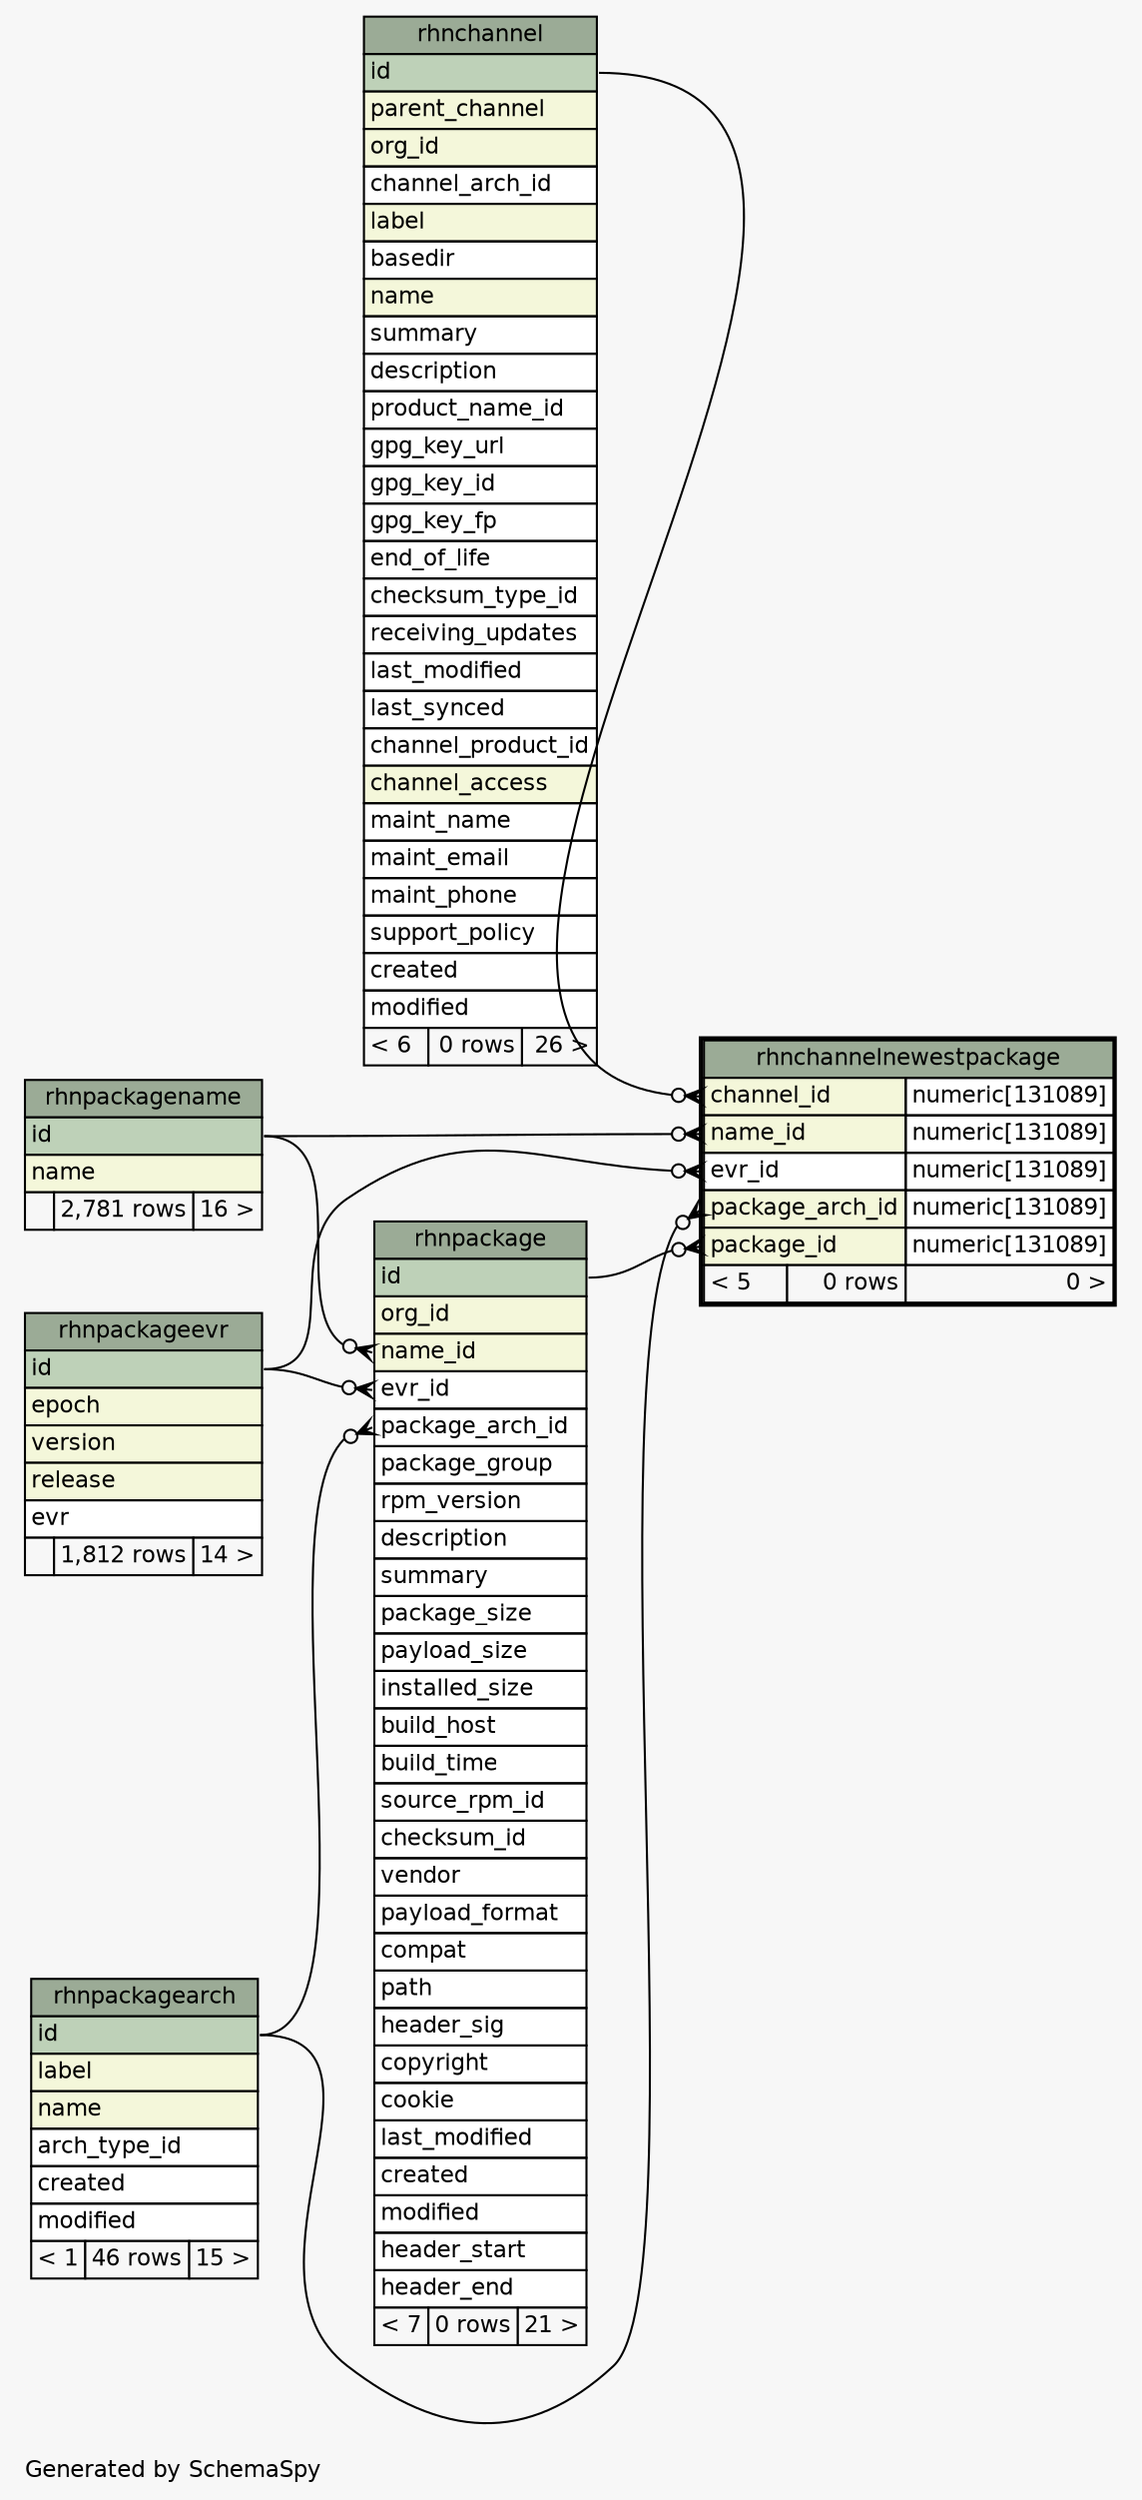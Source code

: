 // dot 2.26.0 on Linux 2.6.32-696.6.3.el6.x86_64
// SchemaSpy rev 590
digraph "oneDegreeRelationshipsDiagram" {
  graph [
    rankdir="RL"
    bgcolor="#f7f7f7"
    label="\nGenerated by SchemaSpy"
    labeljust="l"
    nodesep="0.18"
    ranksep="0.46"
    fontname="Helvetica"
    fontsize="11"
  ];
  node [
    fontname="Helvetica"
    fontsize="11"
    shape="plaintext"
  ];
  edge [
    arrowsize="0.8"
  ];
  "rhnchannelnewestpackage":"channel_id":w -> "rhnchannel":"id":e [arrowhead=none dir=back arrowtail=crowodot];
  "rhnchannelnewestpackage":"evr_id":w -> "rhnpackageevr":"id":e [arrowhead=none dir=back arrowtail=crowodot];
  "rhnchannelnewestpackage":"name_id":w -> "rhnpackagename":"id":e [arrowhead=none dir=back arrowtail=crowodot];
  "rhnchannelnewestpackage":"package_arch_id":w -> "rhnpackagearch":"id":e [arrowhead=none dir=back arrowtail=crowodot];
  "rhnchannelnewestpackage":"package_id":w -> "rhnpackage":"id":e [arrowhead=none dir=back arrowtail=crowodot];
  "rhnpackage":"evr_id":w -> "rhnpackageevr":"id":e [arrowhead=none dir=back arrowtail=crowodot];
  "rhnpackage":"name_id":w -> "rhnpackagename":"id":e [arrowhead=none dir=back arrowtail=crowodot];
  "rhnpackage":"package_arch_id":w -> "rhnpackagearch":"id":e [arrowhead=none dir=back arrowtail=crowodot];
  "rhnchannel" [
    label=<
    <TABLE BORDER="0" CELLBORDER="1" CELLSPACING="0" BGCOLOR="#ffffff">
      <TR><TD COLSPAN="3" BGCOLOR="#9bab96" ALIGN="CENTER">rhnchannel</TD></TR>
      <TR><TD PORT="id" COLSPAN="3" BGCOLOR="#bed1b8" ALIGN="LEFT">id</TD></TR>
      <TR><TD PORT="parent_channel" COLSPAN="3" BGCOLOR="#f4f7da" ALIGN="LEFT">parent_channel</TD></TR>
      <TR><TD PORT="org_id" COLSPAN="3" BGCOLOR="#f4f7da" ALIGN="LEFT">org_id</TD></TR>
      <TR><TD PORT="channel_arch_id" COLSPAN="3" ALIGN="LEFT">channel_arch_id</TD></TR>
      <TR><TD PORT="label" COLSPAN="3" BGCOLOR="#f4f7da" ALIGN="LEFT">label</TD></TR>
      <TR><TD PORT="basedir" COLSPAN="3" ALIGN="LEFT">basedir</TD></TR>
      <TR><TD PORT="name" COLSPAN="3" BGCOLOR="#f4f7da" ALIGN="LEFT">name</TD></TR>
      <TR><TD PORT="summary" COLSPAN="3" ALIGN="LEFT">summary</TD></TR>
      <TR><TD PORT="description" COLSPAN="3" ALIGN="LEFT">description</TD></TR>
      <TR><TD PORT="product_name_id" COLSPAN="3" ALIGN="LEFT">product_name_id</TD></TR>
      <TR><TD PORT="gpg_key_url" COLSPAN="3" ALIGN="LEFT">gpg_key_url</TD></TR>
      <TR><TD PORT="gpg_key_id" COLSPAN="3" ALIGN="LEFT">gpg_key_id</TD></TR>
      <TR><TD PORT="gpg_key_fp" COLSPAN="3" ALIGN="LEFT">gpg_key_fp</TD></TR>
      <TR><TD PORT="end_of_life" COLSPAN="3" ALIGN="LEFT">end_of_life</TD></TR>
      <TR><TD PORT="checksum_type_id" COLSPAN="3" ALIGN="LEFT">checksum_type_id</TD></TR>
      <TR><TD PORT="receiving_updates" COLSPAN="3" ALIGN="LEFT">receiving_updates</TD></TR>
      <TR><TD PORT="last_modified" COLSPAN="3" ALIGN="LEFT">last_modified</TD></TR>
      <TR><TD PORT="last_synced" COLSPAN="3" ALIGN="LEFT">last_synced</TD></TR>
      <TR><TD PORT="channel_product_id" COLSPAN="3" ALIGN="LEFT">channel_product_id</TD></TR>
      <TR><TD PORT="channel_access" COLSPAN="3" BGCOLOR="#f4f7da" ALIGN="LEFT">channel_access</TD></TR>
      <TR><TD PORT="maint_name" COLSPAN="3" ALIGN="LEFT">maint_name</TD></TR>
      <TR><TD PORT="maint_email" COLSPAN="3" ALIGN="LEFT">maint_email</TD></TR>
      <TR><TD PORT="maint_phone" COLSPAN="3" ALIGN="LEFT">maint_phone</TD></TR>
      <TR><TD PORT="support_policy" COLSPAN="3" ALIGN="LEFT">support_policy</TD></TR>
      <TR><TD PORT="created" COLSPAN="3" ALIGN="LEFT">created</TD></TR>
      <TR><TD PORT="modified" COLSPAN="3" ALIGN="LEFT">modified</TD></TR>
      <TR><TD ALIGN="LEFT" BGCOLOR="#f7f7f7">&lt; 6</TD><TD ALIGN="RIGHT" BGCOLOR="#f7f7f7">0 rows</TD><TD ALIGN="RIGHT" BGCOLOR="#f7f7f7">26 &gt;</TD></TR>
    </TABLE>>
    URL="rhnchannel.html"
    tooltip="rhnchannel"
  ];
  "rhnchannelnewestpackage" [
    label=<
    <TABLE BORDER="2" CELLBORDER="1" CELLSPACING="0" BGCOLOR="#ffffff">
      <TR><TD COLSPAN="3" BGCOLOR="#9bab96" ALIGN="CENTER">rhnchannelnewestpackage</TD></TR>
      <TR><TD PORT="channel_id" COLSPAN="2" BGCOLOR="#f4f7da" ALIGN="LEFT">channel_id</TD><TD PORT="channel_id.type" ALIGN="LEFT">numeric[131089]</TD></TR>
      <TR><TD PORT="name_id" COLSPAN="2" BGCOLOR="#f4f7da" ALIGN="LEFT">name_id</TD><TD PORT="name_id.type" ALIGN="LEFT">numeric[131089]</TD></TR>
      <TR><TD PORT="evr_id" COLSPAN="2" ALIGN="LEFT">evr_id</TD><TD PORT="evr_id.type" ALIGN="LEFT">numeric[131089]</TD></TR>
      <TR><TD PORT="package_arch_id" COLSPAN="2" BGCOLOR="#f4f7da" ALIGN="LEFT">package_arch_id</TD><TD PORT="package_arch_id.type" ALIGN="LEFT">numeric[131089]</TD></TR>
      <TR><TD PORT="package_id" COLSPAN="2" BGCOLOR="#f4f7da" ALIGN="LEFT">package_id</TD><TD PORT="package_id.type" ALIGN="LEFT">numeric[131089]</TD></TR>
      <TR><TD ALIGN="LEFT" BGCOLOR="#f7f7f7">&lt; 5</TD><TD ALIGN="RIGHT" BGCOLOR="#f7f7f7">0 rows</TD><TD ALIGN="RIGHT" BGCOLOR="#f7f7f7">0 &gt;</TD></TR>
    </TABLE>>
    URL="rhnchannelnewestpackage.html"
    tooltip="rhnchannelnewestpackage"
  ];
  "rhnpackage" [
    label=<
    <TABLE BORDER="0" CELLBORDER="1" CELLSPACING="0" BGCOLOR="#ffffff">
      <TR><TD COLSPAN="3" BGCOLOR="#9bab96" ALIGN="CENTER">rhnpackage</TD></TR>
      <TR><TD PORT="id" COLSPAN="3" BGCOLOR="#bed1b8" ALIGN="LEFT">id</TD></TR>
      <TR><TD PORT="org_id" COLSPAN="3" BGCOLOR="#f4f7da" ALIGN="LEFT">org_id</TD></TR>
      <TR><TD PORT="name_id" COLSPAN="3" BGCOLOR="#f4f7da" ALIGN="LEFT">name_id</TD></TR>
      <TR><TD PORT="evr_id" COLSPAN="3" ALIGN="LEFT">evr_id</TD></TR>
      <TR><TD PORT="package_arch_id" COLSPAN="3" ALIGN="LEFT">package_arch_id</TD></TR>
      <TR><TD PORT="package_group" COLSPAN="3" ALIGN="LEFT">package_group</TD></TR>
      <TR><TD PORT="rpm_version" COLSPAN="3" ALIGN="LEFT">rpm_version</TD></TR>
      <TR><TD PORT="description" COLSPAN="3" ALIGN="LEFT">description</TD></TR>
      <TR><TD PORT="summary" COLSPAN="3" ALIGN="LEFT">summary</TD></TR>
      <TR><TD PORT="package_size" COLSPAN="3" ALIGN="LEFT">package_size</TD></TR>
      <TR><TD PORT="payload_size" COLSPAN="3" ALIGN="LEFT">payload_size</TD></TR>
      <TR><TD PORT="installed_size" COLSPAN="3" ALIGN="LEFT">installed_size</TD></TR>
      <TR><TD PORT="build_host" COLSPAN="3" ALIGN="LEFT">build_host</TD></TR>
      <TR><TD PORT="build_time" COLSPAN="3" ALIGN="LEFT">build_time</TD></TR>
      <TR><TD PORT="source_rpm_id" COLSPAN="3" ALIGN="LEFT">source_rpm_id</TD></TR>
      <TR><TD PORT="checksum_id" COLSPAN="3" ALIGN="LEFT">checksum_id</TD></TR>
      <TR><TD PORT="vendor" COLSPAN="3" ALIGN="LEFT">vendor</TD></TR>
      <TR><TD PORT="payload_format" COLSPAN="3" ALIGN="LEFT">payload_format</TD></TR>
      <TR><TD PORT="compat" COLSPAN="3" ALIGN="LEFT">compat</TD></TR>
      <TR><TD PORT="path" COLSPAN="3" ALIGN="LEFT">path</TD></TR>
      <TR><TD PORT="header_sig" COLSPAN="3" ALIGN="LEFT">header_sig</TD></TR>
      <TR><TD PORT="copyright" COLSPAN="3" ALIGN="LEFT">copyright</TD></TR>
      <TR><TD PORT="cookie" COLSPAN="3" ALIGN="LEFT">cookie</TD></TR>
      <TR><TD PORT="last_modified" COLSPAN="3" ALIGN="LEFT">last_modified</TD></TR>
      <TR><TD PORT="created" COLSPAN="3" ALIGN="LEFT">created</TD></TR>
      <TR><TD PORT="modified" COLSPAN="3" ALIGN="LEFT">modified</TD></TR>
      <TR><TD PORT="header_start" COLSPAN="3" ALIGN="LEFT">header_start</TD></TR>
      <TR><TD PORT="header_end" COLSPAN="3" ALIGN="LEFT">header_end</TD></TR>
      <TR><TD ALIGN="LEFT" BGCOLOR="#f7f7f7">&lt; 7</TD><TD ALIGN="RIGHT" BGCOLOR="#f7f7f7">0 rows</TD><TD ALIGN="RIGHT" BGCOLOR="#f7f7f7">21 &gt;</TD></TR>
    </TABLE>>
    URL="rhnpackage.html"
    tooltip="rhnpackage"
  ];
  "rhnpackagearch" [
    label=<
    <TABLE BORDER="0" CELLBORDER="1" CELLSPACING="0" BGCOLOR="#ffffff">
      <TR><TD COLSPAN="3" BGCOLOR="#9bab96" ALIGN="CENTER">rhnpackagearch</TD></TR>
      <TR><TD PORT="id" COLSPAN="3" BGCOLOR="#bed1b8" ALIGN="LEFT">id</TD></TR>
      <TR><TD PORT="label" COLSPAN="3" BGCOLOR="#f4f7da" ALIGN="LEFT">label</TD></TR>
      <TR><TD PORT="name" COLSPAN="3" BGCOLOR="#f4f7da" ALIGN="LEFT">name</TD></TR>
      <TR><TD PORT="arch_type_id" COLSPAN="3" ALIGN="LEFT">arch_type_id</TD></TR>
      <TR><TD PORT="created" COLSPAN="3" ALIGN="LEFT">created</TD></TR>
      <TR><TD PORT="modified" COLSPAN="3" ALIGN="LEFT">modified</TD></TR>
      <TR><TD ALIGN="LEFT" BGCOLOR="#f7f7f7">&lt; 1</TD><TD ALIGN="RIGHT" BGCOLOR="#f7f7f7">46 rows</TD><TD ALIGN="RIGHT" BGCOLOR="#f7f7f7">15 &gt;</TD></TR>
    </TABLE>>
    URL="rhnpackagearch.html"
    tooltip="rhnpackagearch"
  ];
  "rhnpackageevr" [
    label=<
    <TABLE BORDER="0" CELLBORDER="1" CELLSPACING="0" BGCOLOR="#ffffff">
      <TR><TD COLSPAN="3" BGCOLOR="#9bab96" ALIGN="CENTER">rhnpackageevr</TD></TR>
      <TR><TD PORT="id" COLSPAN="3" BGCOLOR="#bed1b8" ALIGN="LEFT">id</TD></TR>
      <TR><TD PORT="epoch" COLSPAN="3" BGCOLOR="#f4f7da" ALIGN="LEFT">epoch</TD></TR>
      <TR><TD PORT="version" COLSPAN="3" BGCOLOR="#f4f7da" ALIGN="LEFT">version</TD></TR>
      <TR><TD PORT="release" COLSPAN="3" BGCOLOR="#f4f7da" ALIGN="LEFT">release</TD></TR>
      <TR><TD PORT="evr" COLSPAN="3" ALIGN="LEFT">evr</TD></TR>
      <TR><TD ALIGN="LEFT" BGCOLOR="#f7f7f7">  </TD><TD ALIGN="RIGHT" BGCOLOR="#f7f7f7">1,812 rows</TD><TD ALIGN="RIGHT" BGCOLOR="#f7f7f7">14 &gt;</TD></TR>
    </TABLE>>
    URL="rhnpackageevr.html"
    tooltip="rhnpackageevr"
  ];
  "rhnpackagename" [
    label=<
    <TABLE BORDER="0" CELLBORDER="1" CELLSPACING="0" BGCOLOR="#ffffff">
      <TR><TD COLSPAN="3" BGCOLOR="#9bab96" ALIGN="CENTER">rhnpackagename</TD></TR>
      <TR><TD PORT="id" COLSPAN="3" BGCOLOR="#bed1b8" ALIGN="LEFT">id</TD></TR>
      <TR><TD PORT="name" COLSPAN="3" BGCOLOR="#f4f7da" ALIGN="LEFT">name</TD></TR>
      <TR><TD ALIGN="LEFT" BGCOLOR="#f7f7f7">  </TD><TD ALIGN="RIGHT" BGCOLOR="#f7f7f7">2,781 rows</TD><TD ALIGN="RIGHT" BGCOLOR="#f7f7f7">16 &gt;</TD></TR>
    </TABLE>>
    URL="rhnpackagename.html"
    tooltip="rhnpackagename"
  ];
}
